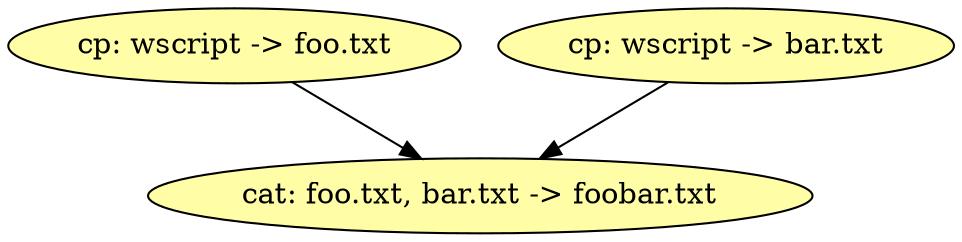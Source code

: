 digraph G {

	A [label="cp: wscript -> foo.txt",fillcolor="#fffea6",style=filled]
	B [label="cp: wscript -> bar.txt",fillcolor="#fffea6",style=filled]
	C [label="cat: foo.txt, bar.txt -> foobar.txt",fillcolor="#fffea6",style=filled]
	A -> C;
	B -> C;
}

